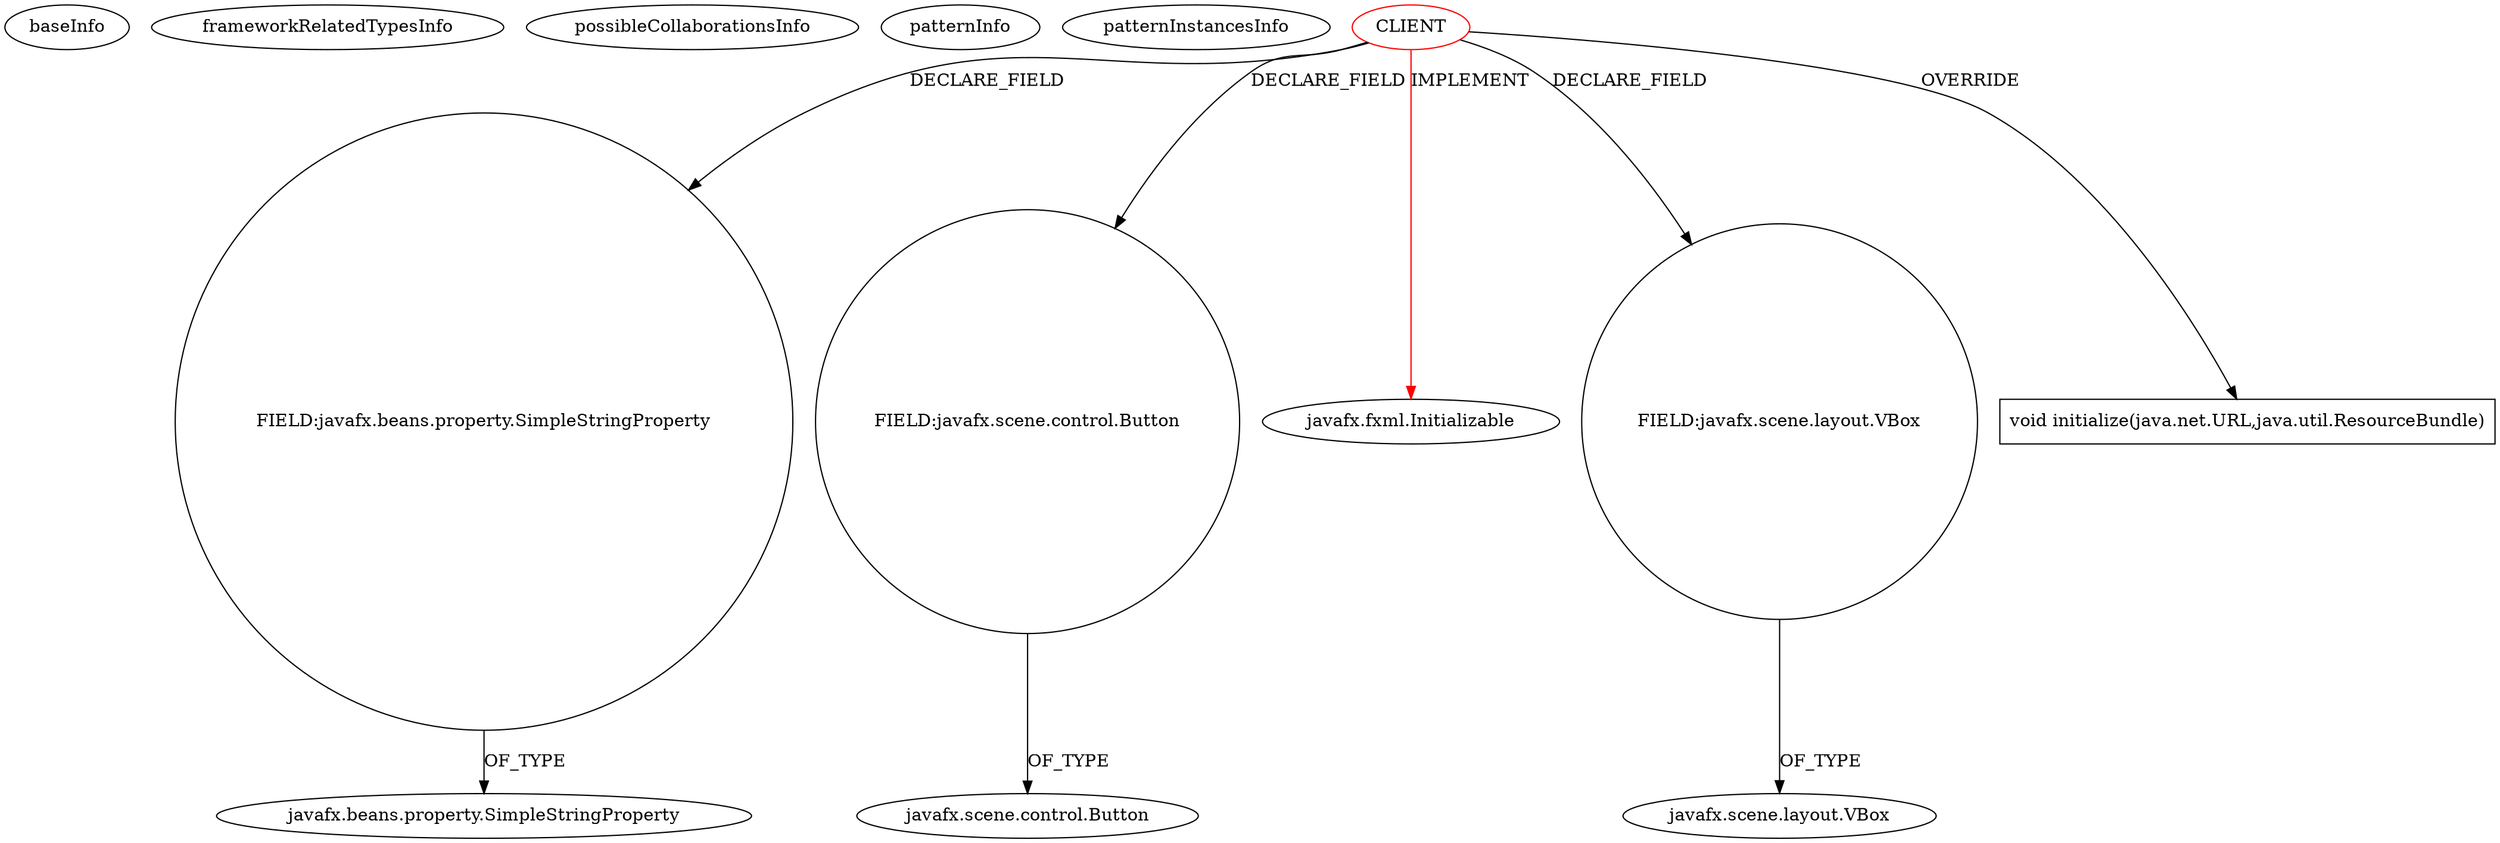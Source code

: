 digraph {
baseInfo[graphId=3886,category="pattern",isAnonymous=false,possibleRelation=false]
frameworkRelatedTypesInfo[0="javafx.fxml.Initializable"]
possibleCollaborationsInfo[]
patternInfo[frequency=2.0,patternRootClient=0]
patternInstancesInfo[0="hock323-eventManager~/hock323-eventManager/EventManager-master/src/eventManager/controller/EventSelectionDialogController.java~EventSelectionDialogController~2934",1="7thwheel-medaka-chan~/7thwheel-medaka-chan/medaka-chan-master/src/seventhwheel/pos/controller/PosController.java~PosController~30"]
30[label="FIELD:javafx.beans.property.SimpleStringProperty",vertexType="FIELD_DECLARATION",isFrameworkType=false,shape=circle]
0[label="CLIENT",vertexType="ROOT_CLIENT_CLASS_DECLARATION",isFrameworkType=false,color=red]
6[label="FIELD:javafx.scene.control.Button",vertexType="FIELD_DECLARATION",isFrameworkType=false,shape=circle]
1[label="javafx.fxml.Initializable",vertexType="FRAMEWORK_INTERFACE_TYPE",isFrameworkType=false]
2[label="FIELD:javafx.scene.layout.VBox",vertexType="FIELD_DECLARATION",isFrameworkType=false,shape=circle]
38[label="void initialize(java.net.URL,java.util.ResourceBundle)",vertexType="OVERRIDING_METHOD_DECLARATION",isFrameworkType=false,shape=box]
31[label="javafx.beans.property.SimpleStringProperty",vertexType="FRAMEWORK_CLASS_TYPE",isFrameworkType=false]
3[label="javafx.scene.layout.VBox",vertexType="FRAMEWORK_CLASS_TYPE",isFrameworkType=false]
7[label="javafx.scene.control.Button",vertexType="FRAMEWORK_CLASS_TYPE",isFrameworkType=false]
0->6[label="DECLARE_FIELD"]
6->7[label="OF_TYPE"]
0->1[label="IMPLEMENT",color=red]
0->2[label="DECLARE_FIELD"]
2->3[label="OF_TYPE"]
0->30[label="DECLARE_FIELD"]
30->31[label="OF_TYPE"]
0->38[label="OVERRIDE"]
}
